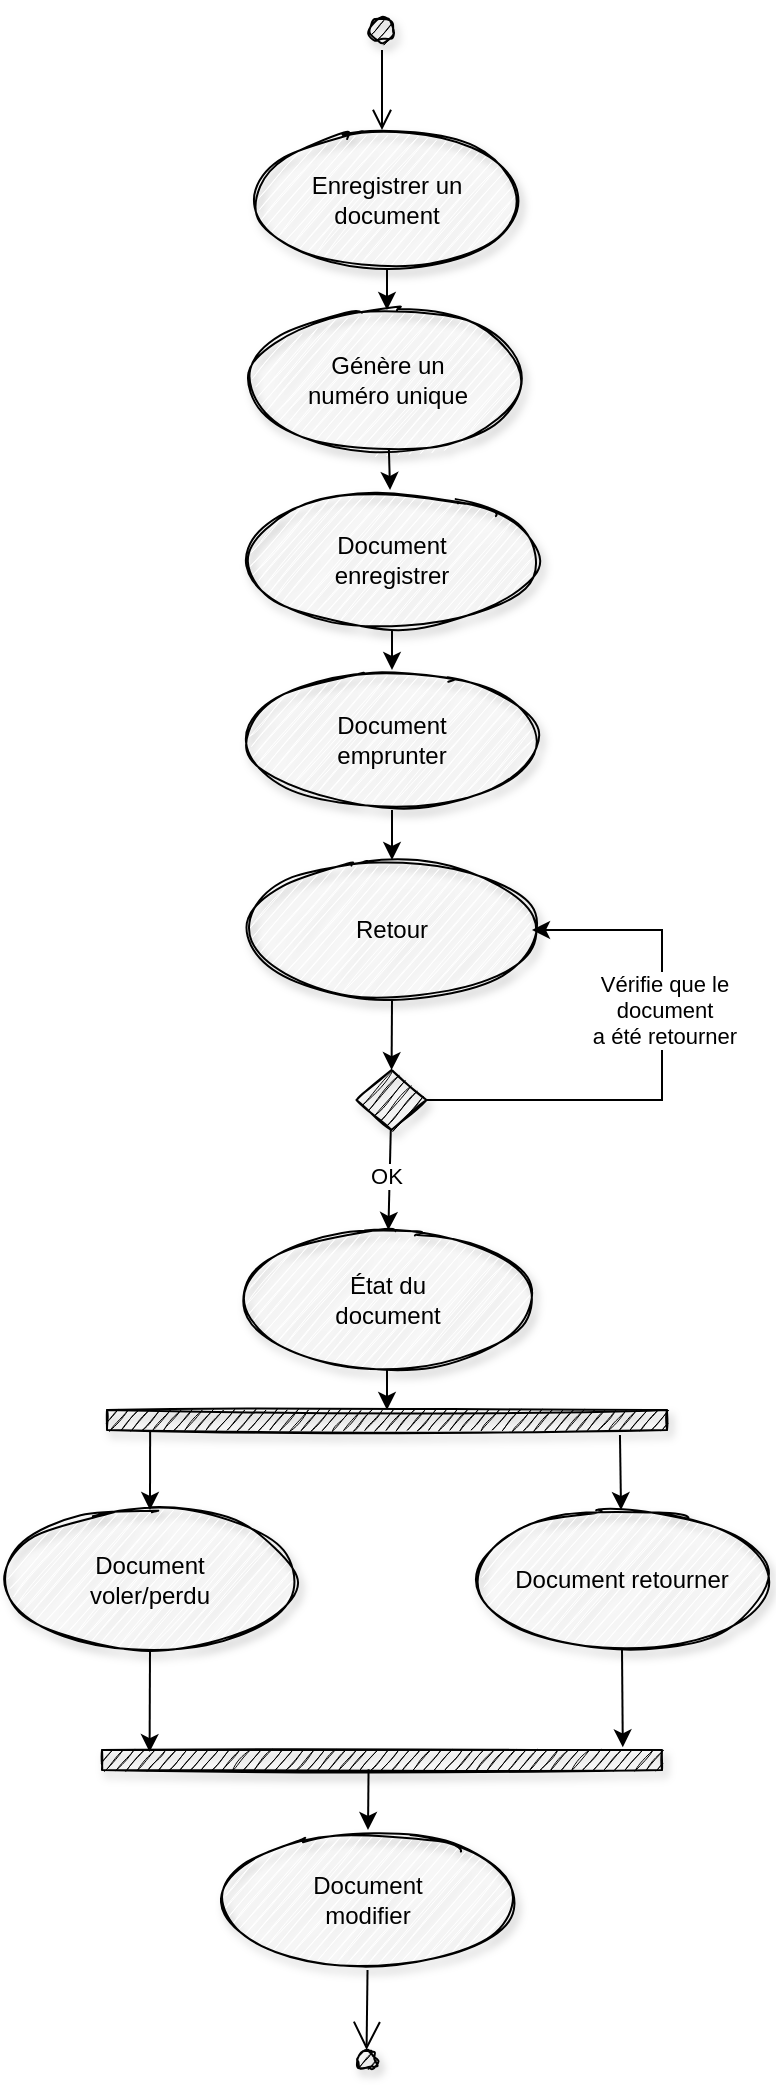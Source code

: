 <mxfile version="18.1.3" type="device"><diagram id="sKMGsOEe7gQ_kUAELRz5" name="Page-1"><mxGraphModel dx="643" dy="378" grid="1" gridSize="10" guides="1" tooltips="1" connect="1" arrows="1" fold="1" page="1" pageScale="1" pageWidth="850" pageHeight="1100" math="0" shadow="0"><root><mxCell id="0"/><mxCell id="1" parent="0"/><mxCell id="yfgi4uMTTUNIGVU3BSEI-1" value="" style="ellipse;html=1;shape=startState;fillColor=#000000;strokeColor=#000000;sketch=1;shadow=1;" vertex="1" parent="1"><mxGeometry x="410" y="20" width="20" height="20" as="geometry"/></mxCell><mxCell id="yfgi4uMTTUNIGVU3BSEI-2" value="" style="edgeStyle=orthogonalEdgeStyle;html=1;verticalAlign=bottom;endArrow=open;endSize=8;strokeColor=#000000;rounded=0;" edge="1" source="yfgi4uMTTUNIGVU3BSEI-1" parent="1" target="yfgi4uMTTUNIGVU3BSEI-3"><mxGeometry relative="1" as="geometry"><mxPoint x="420" y="80" as="targetPoint"/><Array as="points"><mxPoint x="420" y="50"/><mxPoint x="420" y="50"/></Array></mxGeometry></mxCell><mxCell id="yfgi4uMTTUNIGVU3BSEI-3" value="&lt;div&gt;Enregistrer un &lt;br&gt;&lt;/div&gt;&lt;div&gt;document&lt;/div&gt;" style="ellipse;whiteSpace=wrap;html=1;shadow=1;sketch=1;strokeColor=#000000;fillStyle=hachure;" vertex="1" parent="1"><mxGeometry x="355" y="80" width="135" height="70" as="geometry"/></mxCell><mxCell id="yfgi4uMTTUNIGVU3BSEI-4" value="" style="endArrow=classic;html=1;rounded=0;strokeColor=#000000;" edge="1" parent="1" source="yfgi4uMTTUNIGVU3BSEI-3" target="yfgi4uMTTUNIGVU3BSEI-7"><mxGeometry width="50" height="50" relative="1" as="geometry"><mxPoint x="400" y="230" as="sourcePoint"/><mxPoint x="422.5" y="170" as="targetPoint"/></mxGeometry></mxCell><mxCell id="yfgi4uMTTUNIGVU3BSEI-7" value="&lt;div&gt;Génère un &lt;br&gt;&lt;/div&gt;&lt;div&gt;numéro unique&lt;br&gt; &lt;/div&gt;" style="ellipse;whiteSpace=wrap;html=1;shadow=1;sketch=1;fillStyle=hachure;strokeColor=#000000;fillColor=#FFFFFF;" vertex="1" parent="1"><mxGeometry x="352.5" y="170" width="140" height="70" as="geometry"/></mxCell><mxCell id="yfgi4uMTTUNIGVU3BSEI-13" value="" style="endArrow=classic;html=1;rounded=0;strokeColor=#000000;" edge="1" parent="1" source="yfgi4uMTTUNIGVU3BSEI-7" target="yfgi4uMTTUNIGVU3BSEI-21"><mxGeometry width="50" height="50" relative="1" as="geometry"><mxPoint x="424.75" y="310" as="sourcePoint"/><mxPoint x="422.5" y="380" as="targetPoint"/></mxGeometry></mxCell><mxCell id="yfgi4uMTTUNIGVU3BSEI-20" value="&lt;div&gt;Document&lt;/div&gt;&lt;div&gt;emprunter&lt;br&gt;&lt;/div&gt;" style="ellipse;whiteSpace=wrap;html=1;shadow=1;sketch=1;fillStyle=hachure;strokeColor=#000000;fillColor=#FFFFFF;" vertex="1" parent="1"><mxGeometry x="355" y="350" width="140" height="70" as="geometry"/></mxCell><mxCell id="yfgi4uMTTUNIGVU3BSEI-21" value="&lt;div&gt;Document &lt;br&gt;&lt;/div&gt;&lt;div&gt;enregistrer&lt;br&gt;&lt;/div&gt;" style="ellipse;whiteSpace=wrap;html=1;shadow=1;sketch=1;fillStyle=hachure;strokeColor=#000000;fillColor=#FFFFFF;" vertex="1" parent="1"><mxGeometry x="355" y="260" width="140" height="70" as="geometry"/></mxCell><mxCell id="yfgi4uMTTUNIGVU3BSEI-22" value="" style="endArrow=classic;html=1;rounded=0;strokeColor=#000000;" edge="1" parent="1" source="yfgi4uMTTUNIGVU3BSEI-21" target="yfgi4uMTTUNIGVU3BSEI-20"><mxGeometry width="50" height="50" relative="1" as="geometry"><mxPoint x="430" y="310" as="sourcePoint"/><mxPoint x="480" y="260" as="targetPoint"/></mxGeometry></mxCell><mxCell id="yfgi4uMTTUNIGVU3BSEI-23" value="" style="endArrow=classic;html=1;rounded=0;strokeColor=#000000;" edge="1" parent="1" source="yfgi4uMTTUNIGVU3BSEI-20" target="yfgi4uMTTUNIGVU3BSEI-24"><mxGeometry width="50" height="50" relative="1" as="geometry"><mxPoint x="430" y="470" as="sourcePoint"/><mxPoint x="425" y="450" as="targetPoint"/></mxGeometry></mxCell><mxCell id="yfgi4uMTTUNIGVU3BSEI-24" value="Retour" style="ellipse;whiteSpace=wrap;html=1;shadow=1;sketch=1;fillStyle=hachure;strokeColor=#000000;fillColor=#FFFFFF;" vertex="1" parent="1"><mxGeometry x="355" y="445" width="140" height="70" as="geometry"/></mxCell><mxCell id="yfgi4uMTTUNIGVU3BSEI-25" value="" style="rhombus;whiteSpace=wrap;html=1;shadow=1;sketch=1;fillStyle=hachure;strokeColor=#000000;fillColor=#000000;" vertex="1" parent="1"><mxGeometry x="407.25" y="550" width="35" height="30" as="geometry"/></mxCell><mxCell id="yfgi4uMTTUNIGVU3BSEI-26" value="" style="endArrow=classic;html=1;rounded=0;strokeColor=#000000;" edge="1" parent="1" source="yfgi4uMTTUNIGVU3BSEI-24" target="yfgi4uMTTUNIGVU3BSEI-25"><mxGeometry width="50" height="50" relative="1" as="geometry"><mxPoint x="430" y="640" as="sourcePoint"/><mxPoint x="480" y="590" as="targetPoint"/></mxGeometry></mxCell><mxCell id="yfgi4uMTTUNIGVU3BSEI-29" value="" style="endArrow=classic;html=1;rounded=0;strokeColor=#000000;" edge="1" parent="1" source="yfgi4uMTTUNIGVU3BSEI-25" target="yfgi4uMTTUNIGVU3BSEI-37"><mxGeometry width="50" height="50" relative="1" as="geometry"><mxPoint x="430" y="640" as="sourcePoint"/><mxPoint x="425" y="610" as="targetPoint"/></mxGeometry></mxCell><mxCell id="yfgi4uMTTUNIGVU3BSEI-38" value="OK" style="edgeLabel;html=1;align=center;verticalAlign=middle;resizable=0;points=[];" vertex="1" connectable="0" parent="yfgi4uMTTUNIGVU3BSEI-29"><mxGeometry x="-0.469" y="2" relative="1" as="geometry"><mxPoint x="-4" y="10" as="offset"/></mxGeometry></mxCell><mxCell id="yfgi4uMTTUNIGVU3BSEI-30" value="" style="endArrow=classic;html=1;rounded=0;strokeColor=#000000;" edge="1" parent="1" source="yfgi4uMTTUNIGVU3BSEI-25" target="yfgi4uMTTUNIGVU3BSEI-24"><mxGeometry width="50" height="50" relative="1" as="geometry"><mxPoint x="430" y="610" as="sourcePoint"/><mxPoint x="550" y="480" as="targetPoint"/><Array as="points"><mxPoint x="560" y="565"/><mxPoint x="560" y="480"/></Array></mxGeometry></mxCell><mxCell id="yfgi4uMTTUNIGVU3BSEI-36" value="&lt;div&gt;Vérifie que le &lt;br&gt;&lt;/div&gt;&lt;div&gt;document&lt;/div&gt;&lt;div&gt;a été retourner&lt;br&gt;&lt;/div&gt;" style="edgeLabel;html=1;align=center;verticalAlign=middle;resizable=0;points=[];" vertex="1" connectable="0" parent="yfgi4uMTTUNIGVU3BSEI-30"><mxGeometry x="0.343" y="-1" relative="1" as="geometry"><mxPoint y="17" as="offset"/></mxGeometry></mxCell><mxCell id="yfgi4uMTTUNIGVU3BSEI-37" value="&lt;div&gt;État du&lt;/div&gt;&lt;div&gt;document&lt;br&gt;&lt;/div&gt;" style="ellipse;whiteSpace=wrap;html=1;shadow=1;sketch=1;fillStyle=hachure;strokeColor=#000000;fillColor=#FFFFFF;" vertex="1" parent="1"><mxGeometry x="352.5" y="630" width="140" height="70" as="geometry"/></mxCell><mxCell id="yfgi4uMTTUNIGVU3BSEI-39" value="" style="rounded=0;whiteSpace=wrap;html=1;shadow=1;sketch=1;fillStyle=hachure;strokeColor=#000000;fillColor=#000000;" vertex="1" parent="1"><mxGeometry x="282.5" y="720" width="280" height="10" as="geometry"/></mxCell><mxCell id="yfgi4uMTTUNIGVU3BSEI-40" value="" style="endArrow=classic;html=1;rounded=0;strokeColor=#000000;" edge="1" parent="1" source="yfgi4uMTTUNIGVU3BSEI-37" target="yfgi4uMTTUNIGVU3BSEI-39"><mxGeometry width="50" height="50" relative="1" as="geometry"><mxPoint x="430" y="810" as="sourcePoint"/><mxPoint x="480" y="760" as="targetPoint"/></mxGeometry></mxCell><mxCell id="yfgi4uMTTUNIGVU3BSEI-41" value="" style="endArrow=classic;html=1;rounded=0;strokeColor=#000000;exitX=0.916;exitY=1.248;exitDx=0;exitDy=0;exitPerimeter=0;" edge="1" parent="1" source="yfgi4uMTTUNIGVU3BSEI-39" target="yfgi4uMTTUNIGVU3BSEI-42"><mxGeometry width="50" height="50" relative="1" as="geometry"><mxPoint x="430" y="810" as="sourcePoint"/><mxPoint x="542" y="770" as="targetPoint"/></mxGeometry></mxCell><mxCell id="yfgi4uMTTUNIGVU3BSEI-42" value="Document retourner" style="ellipse;whiteSpace=wrap;html=1;shadow=1;sketch=1;fillStyle=hachure;strokeColor=#000000;fillColor=#FFFFFF;" vertex="1" parent="1"><mxGeometry x="470" y="770" width="140" height="70" as="geometry"/></mxCell><mxCell id="yfgi4uMTTUNIGVU3BSEI-43" value="" style="endArrow=classic;html=1;rounded=0;strokeColor=#000000;exitX=0.077;exitY=1.105;exitDx=0;exitDy=0;exitPerimeter=0;" edge="1" parent="1" source="yfgi4uMTTUNIGVU3BSEI-39" target="yfgi4uMTTUNIGVU3BSEI-44"><mxGeometry width="50" height="50" relative="1" as="geometry"><mxPoint x="430" y="810" as="sourcePoint"/><mxPoint x="304" y="770" as="targetPoint"/></mxGeometry></mxCell><mxCell id="yfgi4uMTTUNIGVU3BSEI-44" value="&lt;div&gt;Document &lt;br&gt;&lt;/div&gt;&lt;div&gt;voler/perdu&lt;br&gt;&lt;/div&gt;" style="ellipse;whiteSpace=wrap;html=1;shadow=1;sketch=1;fillStyle=hachure;strokeColor=#000000;fillColor=#FFFFFF;" vertex="1" parent="1"><mxGeometry x="234" y="770" width="140" height="70" as="geometry"/></mxCell><mxCell id="yfgi4uMTTUNIGVU3BSEI-45" value="" style="endArrow=classic;html=1;rounded=0;strokeColor=#000000;entryX=0.085;entryY=0.105;entryDx=0;entryDy=0;entryPerimeter=0;" edge="1" parent="1" source="yfgi4uMTTUNIGVU3BSEI-44" target="yfgi4uMTTUNIGVU3BSEI-47"><mxGeometry width="50" height="50" relative="1" as="geometry"><mxPoint x="430" y="900" as="sourcePoint"/><mxPoint x="304" y="890" as="targetPoint"/></mxGeometry></mxCell><mxCell id="yfgi4uMTTUNIGVU3BSEI-46" value="" style="endArrow=classic;html=1;rounded=0;strokeColor=#000000;entryX=0.93;entryY=-0.133;entryDx=0;entryDy=0;entryPerimeter=0;" edge="1" parent="1" source="yfgi4uMTTUNIGVU3BSEI-42" target="yfgi4uMTTUNIGVU3BSEI-47"><mxGeometry width="50" height="50" relative="1" as="geometry"><mxPoint x="430" y="900" as="sourcePoint"/><mxPoint x="540" y="890" as="targetPoint"/></mxGeometry></mxCell><mxCell id="yfgi4uMTTUNIGVU3BSEI-47" value="" style="rounded=0;whiteSpace=wrap;html=1;shadow=1;sketch=1;fillStyle=hachure;strokeColor=#000000;fillColor=#000000;" vertex="1" parent="1"><mxGeometry x="280" y="890" width="280" height="10" as="geometry"/></mxCell><mxCell id="yfgi4uMTTUNIGVU3BSEI-48" value="" style="endArrow=classic;html=1;rounded=0;strokeColor=#000000;exitX=0.476;exitY=0.962;exitDx=0;exitDy=0;exitPerimeter=0;" edge="1" parent="1" source="yfgi4uMTTUNIGVU3BSEI-47" target="yfgi4uMTTUNIGVU3BSEI-49"><mxGeometry width="50" height="50" relative="1" as="geometry"><mxPoint x="430" y="900" as="sourcePoint"/><mxPoint x="413" y="930" as="targetPoint"/></mxGeometry></mxCell><mxCell id="yfgi4uMTTUNIGVU3BSEI-49" value="&lt;div&gt;Document&lt;/div&gt;&lt;div&gt;modifier&lt;br&gt;&lt;/div&gt;" style="ellipse;whiteSpace=wrap;html=1;shadow=1;sketch=1;fillStyle=hachure;strokeColor=#000000;fillColor=#FFFFFF;" vertex="1" parent="1"><mxGeometry x="343" y="930" width="140" height="70" as="geometry"/></mxCell><mxCell id="yfgi4uMTTUNIGVU3BSEI-50" value="" style="endArrow=open;endFill=1;endSize=12;html=1;rounded=0;strokeColor=#000000;" edge="1" parent="1" source="yfgi4uMTTUNIGVU3BSEI-49" target="yfgi4uMTTUNIGVU3BSEI-51"><mxGeometry width="160" relative="1" as="geometry"><mxPoint x="380" y="950" as="sourcePoint"/><mxPoint x="413" y="1040" as="targetPoint"/></mxGeometry></mxCell><mxCell id="yfgi4uMTTUNIGVU3BSEI-51" value="" style="ellipse;whiteSpace=wrap;html=1;aspect=fixed;shadow=1;sketch=1;fillStyle=hachure;strokeColor=#000000;fillColor=#000000;" vertex="1" parent="1"><mxGeometry x="407.25" y="1040" width="10" height="10" as="geometry"/></mxCell></root></mxGraphModel></diagram></mxfile>